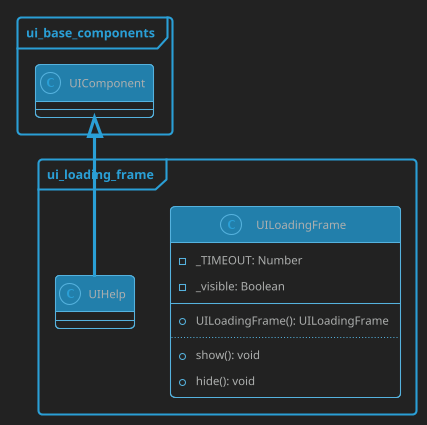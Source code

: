 @startuml ui_loading_frame

'Wav2Bar - Free software for creating audio visualization (motion design) videos
'Copyright (C) 2022  Picorims <picorims.contact@gmail.com>

'This program is free software: you can redistribute it and/or modify
'it under the terms of the GNU General Public License as published by
'the Free Software Foundation, either version 3 of the License, or
'any later version.

'This program is distributed in the hope that it will be useful,
'but WITHOUT ANY WARRANTY; without even the implied warranty of
'MERCHANTABILITY or FITNESS FOR A PARTICULAR PURPOSE.  See the
'GNU General Public License for more details.

'You should have received a copy of the GNU General Public License
'along with this program.  If not, see <https://www.gnu.org/licenses/>.

!theme cyborg-outline
skinparam BackgroundColor #222222
' skinparam groupInheritance 2
skinparam PackageStyle frame

package "ui_base_components" {
    class UIComponent {}
}

package "ui_loading_frame" {
    class UILoadingFrame {
        - _TIMEOUT: Number
        - _visible: Boolean
        --
        + UILoadingFrame(): UILoadingFrame
        ..
        + show(): void
        + hide(): void
    }
    UIComponent <|-- UIHelp
}

@enduml